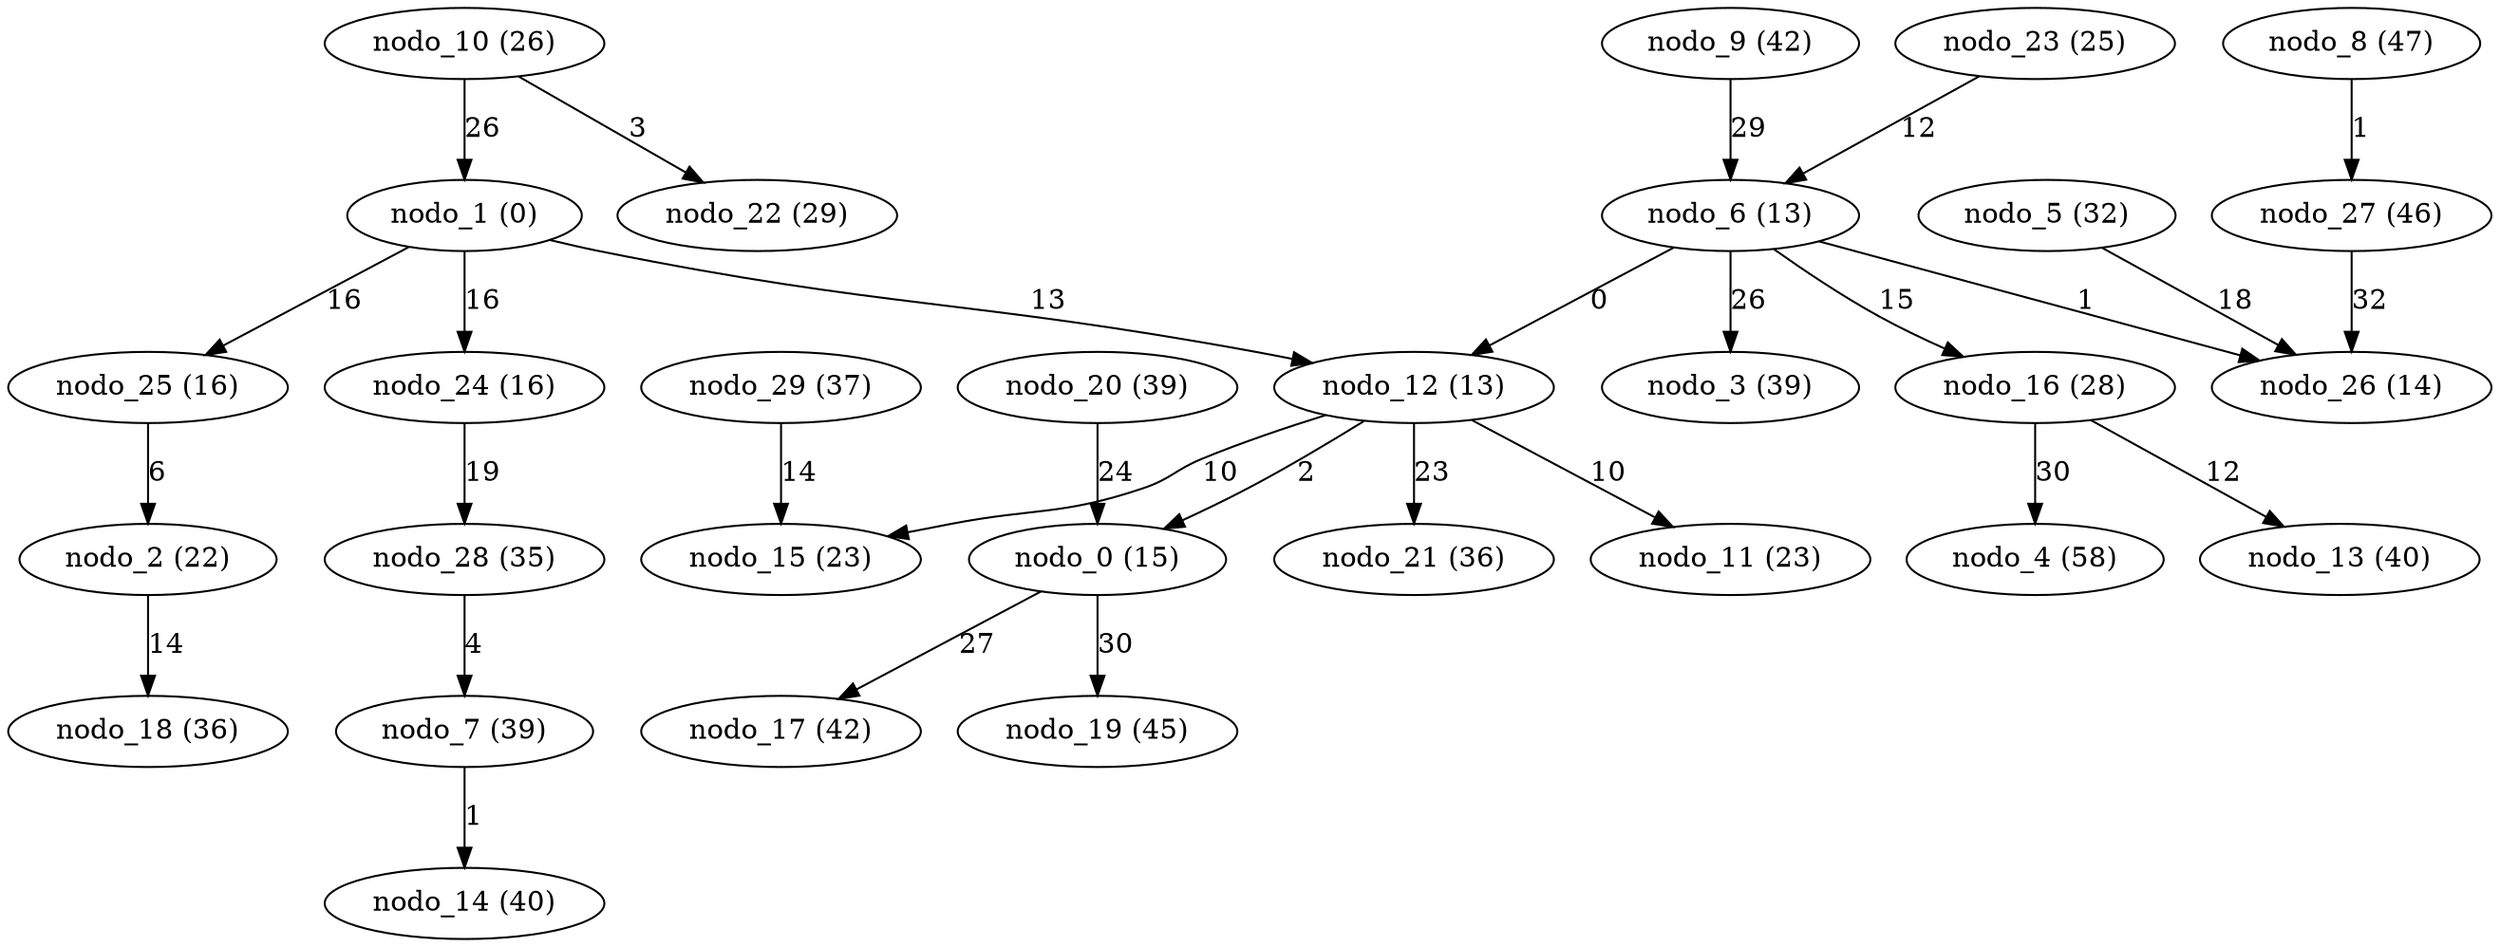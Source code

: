 digraph grafoGilbert_n_30_p_10_Dijkstra__source_1 {
"nodo_0 (15)";
"nodo_1 (0)";
"nodo_2 (22)";
"nodo_3 (39)";
"nodo_4 (58)";
"nodo_5 (32)";
"nodo_6 (13)";
"nodo_7 (39)";
"nodo_8 (47)";
"nodo_9 (42)";
"nodo_10 (26)";
"nodo_11 (23)";
"nodo_12 (13)";
"nodo_13 (40)";
"nodo_14 (40)";
"nodo_15 (23)";
"nodo_16 (28)";
"nodo_17 (42)";
"nodo_18 (36)";
"nodo_19 (45)";
"nodo_20 (39)";
"nodo_21 (36)";
"nodo_22 (29)";
"nodo_23 (25)";
"nodo_24 (16)";
"nodo_25 (16)";
"nodo_26 (14)";
"nodo_27 (46)";
"nodo_28 (35)";
"nodo_29 (37)";
"nodo_12 (13)" -> "nodo_0 (15)" [label=2 weight=2];
"nodo_25 (16)" -> "nodo_2 (22)" [label=6 weight=6];
"nodo_6 (13)" -> "nodo_3 (39)" [label=26 weight=26];
"nodo_16 (28)" -> "nodo_4 (58)" [label=30 weight=30];
"nodo_5 (32)" -> "nodo_26 (14)" [label=18 weight=18];
"nodo_6 (13)" -> "nodo_12 (13)" [label=0 weight=0];
"nodo_28 (35)" -> "nodo_7 (39)" [label=4 weight=4];
"nodo_8 (47)" -> "nodo_27 (46)" [label=1 weight=1];
"nodo_9 (42)" -> "nodo_6 (13)" [label=29 weight=29];
"nodo_10 (26)" -> "nodo_1 (0)" [label=26 weight=26];
"nodo_12 (13)" -> "nodo_11 (23)" [label=10 weight=10];
"nodo_1 (0)" -> "nodo_12 (13)" [label=13 weight=13];
"nodo_16 (28)" -> "nodo_13 (40)" [label=12 weight=12];
"nodo_7 (39)" -> "nodo_14 (40)" [label=1 weight=1];
"nodo_12 (13)" -> "nodo_15 (23)" [label=10 weight=10];
"nodo_6 (13)" -> "nodo_16 (28)" [label=15 weight=15];
"nodo_0 (15)" -> "nodo_17 (42)" [label=27 weight=27];
"nodo_2 (22)" -> "nodo_18 (36)" [label=14 weight=14];
"nodo_0 (15)" -> "nodo_19 (45)" [label=30 weight=30];
"nodo_20 (39)" -> "nodo_0 (15)" [label=24 weight=24];
"nodo_12 (13)" -> "nodo_21 (36)" [label=23 weight=23];
"nodo_10 (26)" -> "nodo_22 (29)" [label=3 weight=3];
"nodo_23 (25)" -> "nodo_6 (13)" [label=12 weight=12];
"nodo_1 (0)" -> "nodo_24 (16)" [label=16 weight=16];
"nodo_1 (0)" -> "nodo_25 (16)" [label=16 weight=16];
"nodo_6 (13)" -> "nodo_26 (14)" [label=1 weight=1];
"nodo_27 (46)" -> "nodo_26 (14)" [label=32 weight=32];
"nodo_24 (16)" -> "nodo_28 (35)" [label=19 weight=19];
"nodo_29 (37)" -> "nodo_15 (23)" [label=14 weight=14];
}